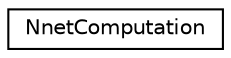 digraph "Graphical Class Hierarchy"
{
  edge [fontname="Helvetica",fontsize="10",labelfontname="Helvetica",labelfontsize="10"];
  node [fontname="Helvetica",fontsize="10",shape=record];
  rankdir="LR";
  Node0 [label="NnetComputation",height=0.2,width=0.4,color="black", fillcolor="white", style="filled",URL="$structkaldi_1_1nnet3_1_1NnetComputation.html"];
}
